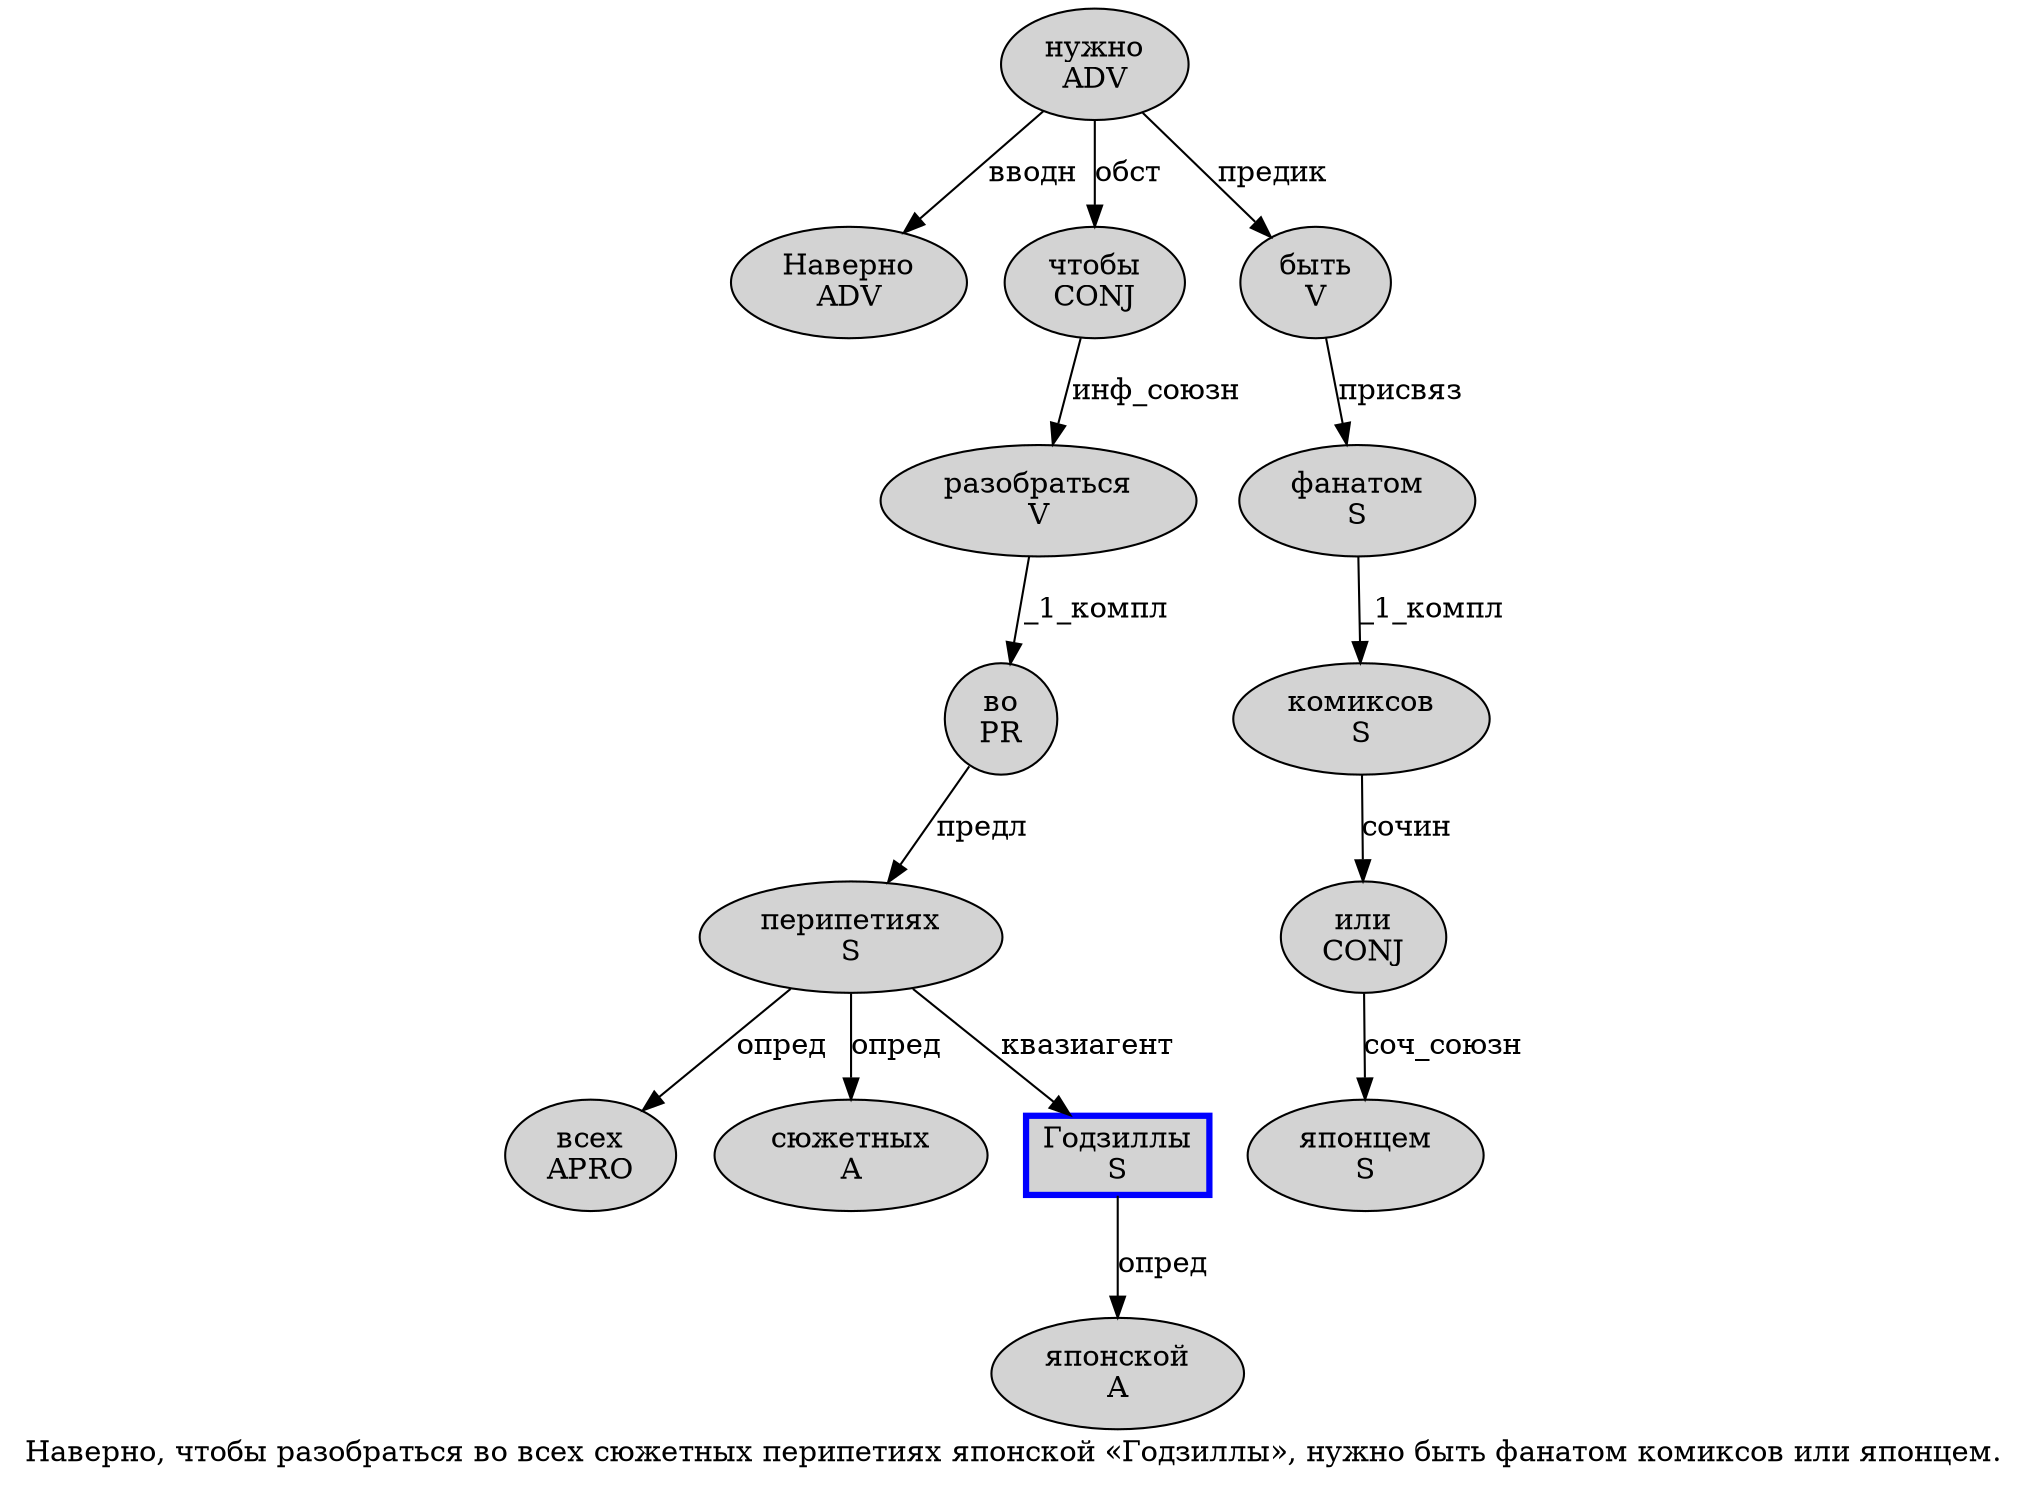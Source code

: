 digraph SENTENCE_4437 {
	graph [label="Наверно, чтобы разобраться во всех сюжетных перипетиях японской «Годзиллы», нужно быть фанатом комиксов или японцем."]
	node [style=filled]
		0 [label="Наверно
ADV" color="" fillcolor=lightgray penwidth=1 shape=ellipse]
		2 [label="чтобы
CONJ" color="" fillcolor=lightgray penwidth=1 shape=ellipse]
		3 [label="разобраться
V" color="" fillcolor=lightgray penwidth=1 shape=ellipse]
		4 [label="во
PR" color="" fillcolor=lightgray penwidth=1 shape=ellipse]
		5 [label="всех
APRO" color="" fillcolor=lightgray penwidth=1 shape=ellipse]
		6 [label="сюжетных
A" color="" fillcolor=lightgray penwidth=1 shape=ellipse]
		7 [label="перипетиях
S" color="" fillcolor=lightgray penwidth=1 shape=ellipse]
		8 [label="японской
A" color="" fillcolor=lightgray penwidth=1 shape=ellipse]
		10 [label="Годзиллы
S" color=blue fillcolor=lightgray penwidth=3 shape=box]
		13 [label="нужно
ADV" color="" fillcolor=lightgray penwidth=1 shape=ellipse]
		14 [label="быть
V" color="" fillcolor=lightgray penwidth=1 shape=ellipse]
		15 [label="фанатом
S" color="" fillcolor=lightgray penwidth=1 shape=ellipse]
		16 [label="комиксов
S" color="" fillcolor=lightgray penwidth=1 shape=ellipse]
		17 [label="или
CONJ" color="" fillcolor=lightgray penwidth=1 shape=ellipse]
		18 [label="японцем
S" color="" fillcolor=lightgray penwidth=1 shape=ellipse]
			13 -> 0 [label="вводн"]
			13 -> 2 [label="обст"]
			13 -> 14 [label="предик"]
			2 -> 3 [label="инф_союзн"]
			15 -> 16 [label="_1_компл"]
			3 -> 4 [label="_1_компл"]
			16 -> 17 [label="сочин"]
			7 -> 5 [label="опред"]
			7 -> 6 [label="опред"]
			7 -> 10 [label="квазиагент"]
			10 -> 8 [label="опред"]
			4 -> 7 [label="предл"]
			17 -> 18 [label="соч_союзн"]
			14 -> 15 [label="присвяз"]
}